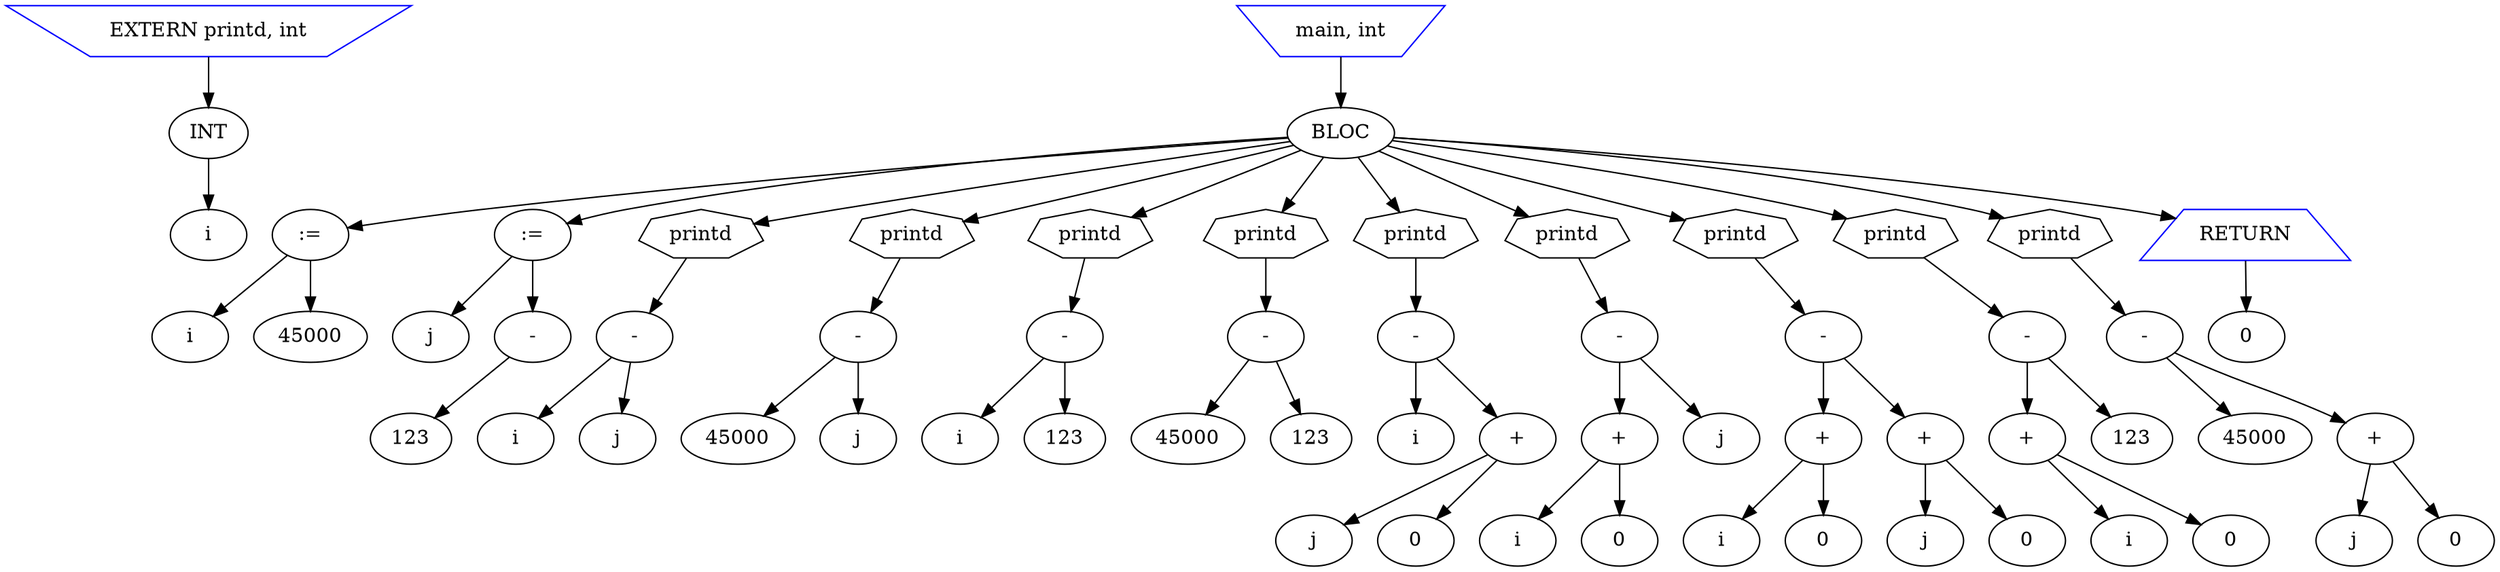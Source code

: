 digraph G {
node_0 [label="EXTERN printd, int"shape=invtrapezium color=blue];
node_0 -> node_1;
node_1 [label="INT"];
node_1 -> node_2;
node_2 [label="i"];
node_3 [label="main, int"shape=invtrapezium color=blue];
node_3 -> node_4;
node_4 [label="BLOC"];
node_4 -> node_5;
node_5 [label=":="];
node_5 -> node_6;
node_6 [label="i"];
node_5 -> node_7;
node_7 [label="45000"];
node_4 -> node_8;
node_8 [label=":="];
node_8 -> node_9;
node_9 [label="j"];
node_8 -> node_10;
node_10 [label="-"];
node_10 -> node_11;
node_11 [label="123"];
node_4 -> node_12;
node_12 [label="printd"shape=septagon];
node_12 -> node_13;
node_13 [label="-"];
node_13 -> node_14;
node_14 [label="i"];
node_13 -> node_15;
node_15 [label="j"];
node_4 -> node_16;
node_16 [label="printd"shape=septagon];
node_16 -> node_17;
node_17 [label="-"];
node_17 -> node_18;
node_18 [label="45000"];
node_17 -> node_19;
node_19 [label="j"];
node_4 -> node_20;
node_20 [label="printd"shape=septagon];
node_20 -> node_21;
node_21 [label="-"];
node_21 -> node_22;
node_22 [label="i"];
node_21 -> node_23;
node_23 [label="123"];
node_4 -> node_24;
node_24 [label="printd"shape=septagon];
node_24 -> node_25;
node_25 [label="-"];
node_25 -> node_26;
node_26 [label="45000"];
node_25 -> node_27;
node_27 [label="123"];
node_4 -> node_28;
node_28 [label="printd"shape=septagon];
node_28 -> node_29;
node_29 [label="-"];
node_29 -> node_30;
node_30 [label="i"];
node_29 -> node_31;
node_31 [label="+"];
node_31 -> node_32;
node_32 [label="j"];
node_31 -> node_33;
node_33 [label="0"];
node_4 -> node_34;
node_34 [label="printd"shape=septagon];
node_34 -> node_35;
node_35 [label="-"];
node_35 -> node_36;
node_36 [label="+"];
node_36 -> node_37;
node_37 [label="i"];
node_36 -> node_38;
node_38 [label="0"];
node_35 -> node_39;
node_39 [label="j"];
node_4 -> node_40;
node_40 [label="printd"shape=septagon];
node_40 -> node_41;
node_41 [label="-"];
node_41 -> node_42;
node_42 [label="+"];
node_42 -> node_43;
node_43 [label="i"];
node_42 -> node_44;
node_44 [label="0"];
node_41 -> node_45;
node_45 [label="+"];
node_45 -> node_46;
node_46 [label="j"];
node_45 -> node_47;
node_47 [label="0"];
node_4 -> node_48;
node_48 [label="printd"shape=septagon];
node_48 -> node_49;
node_49 [label="-"];
node_49 -> node_50;
node_50 [label="+"];
node_50 -> node_51;
node_51 [label="i"];
node_50 -> node_52;
node_52 [label="0"];
node_49 -> node_53;
node_53 [label="123"];
node_4 -> node_54;
node_54 [label="printd"shape=septagon];
node_54 -> node_55;
node_55 [label="-"];
node_55 -> node_56;
node_56 [label="45000"];
node_55 -> node_57;
node_57 [label="+"];
node_57 -> node_58;
node_58 [label="j"];
node_57 -> node_59;
node_59 [label="0"];
node_4 -> node_60;
node_60 [label="RETURN"shape=trapezium color=blue];
node_60 -> node_61;
node_61 [label="0"];
}